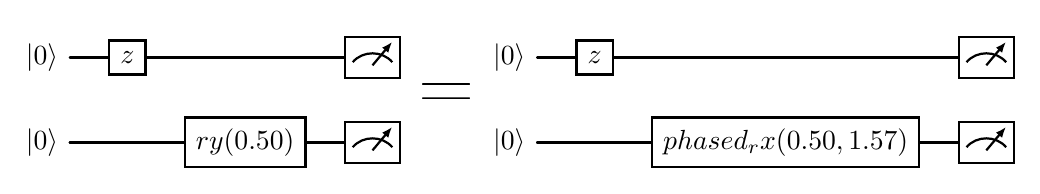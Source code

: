 \documentclass[border=6pt]{standalone}
\usepackage[utf8]{inputenc}
\usepackage[T1]{fontenc}
\usepackage{tikz}
\usetikzlibrary{quantikz2}
\begin{document}\begin{quantikz}
	\lstick{\ket{0}}	&	\gate{z}	&	\qw	&	\meter{}\\
	\lstick{\ket{0}}	&	\qw	&	\gate{ry(0.50)}	&	\meter{}
\end{quantikz}
{\Huge{\textbf{=}}}
\begin{quantikz}
	\lstick{\ket{0}}	&	\gate{z}	&	\qw	&	\meter{}\\
	\lstick{\ket{0}}	&	\qw	&	\gate{phased_rx(0.50 , 1.57)}	&	\meter{}
\end{quantikz}
\end{document}